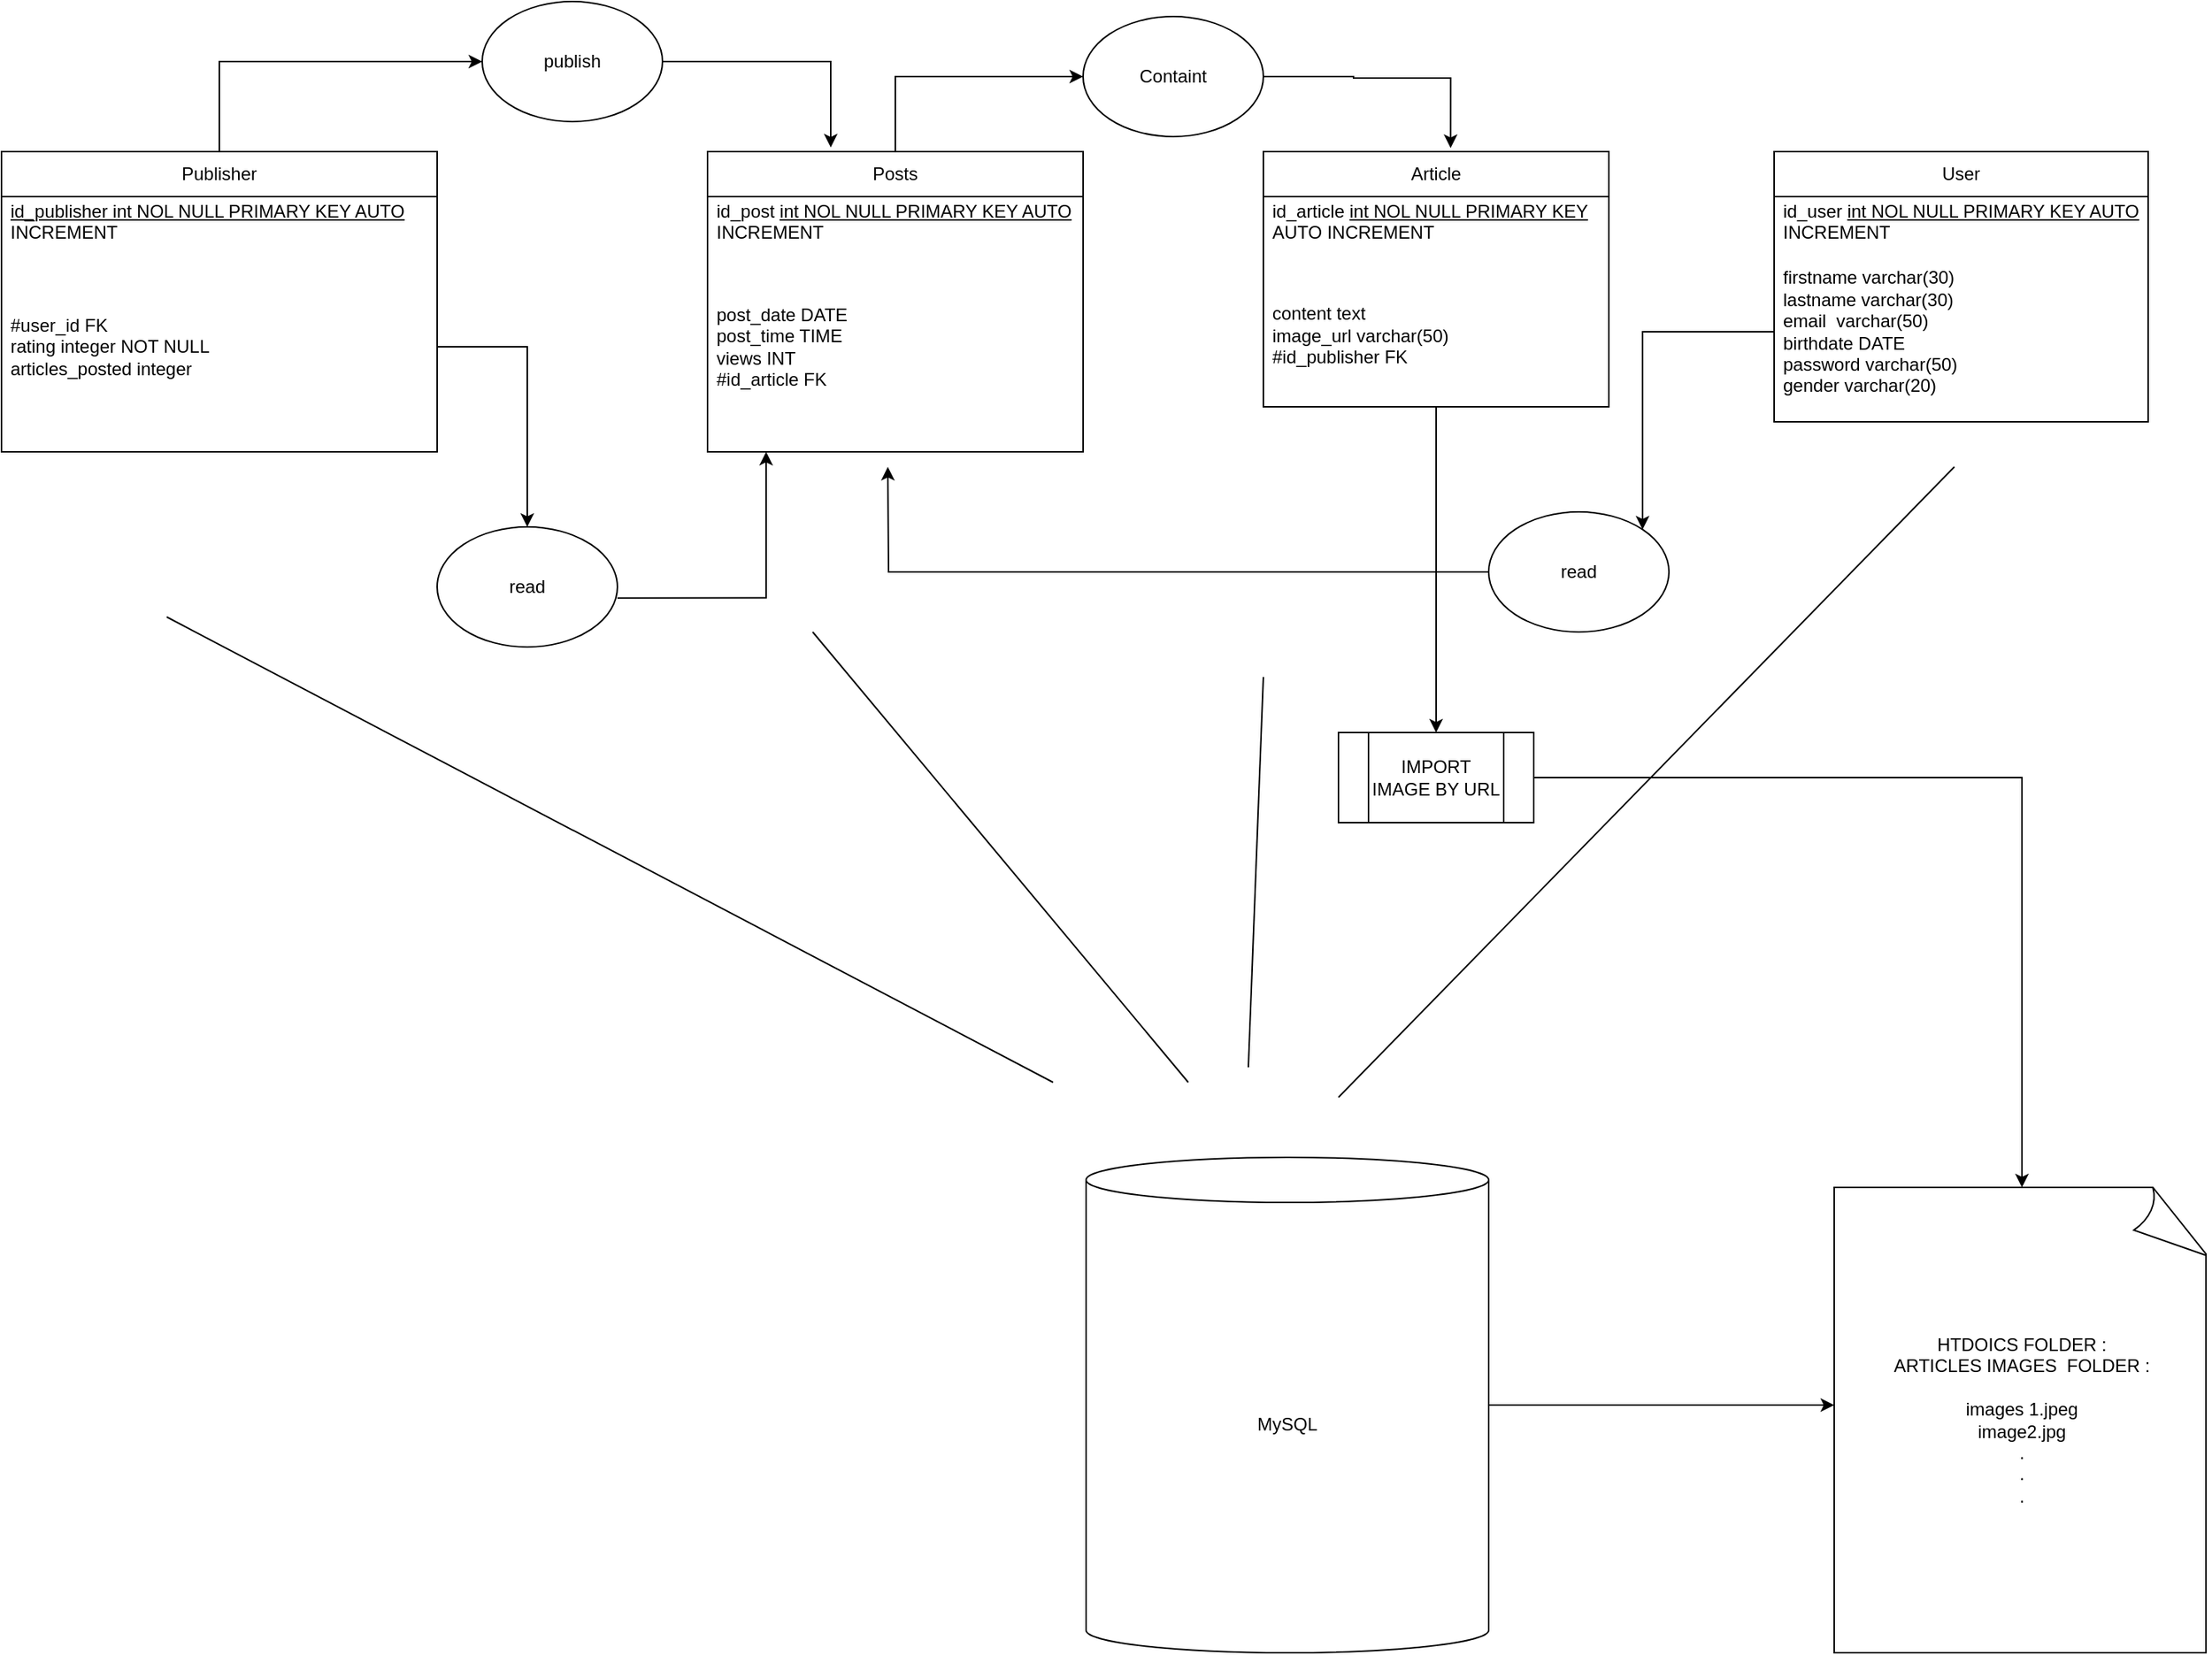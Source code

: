 <mxfile>
    <diagram name="Page-1" id="FMZunz10UG2ZpbwbAoPy">
        <mxGraphModel dx="412" dy="308" grid="1" gridSize="11" guides="1" tooltips="1" connect="1" arrows="1" fold="1" page="1" pageScale="1" pageWidth="2336" pageHeight="1654" math="0" shadow="0">
            <root>
                <mxCell id="0"/>
                <mxCell id="1" parent="0"/>
                <mxCell id="xQoH30fgV6ODMTchoMg8-7" style="edgeStyle=orthogonalEdgeStyle;rounded=0;orthogonalLoop=1;jettySize=auto;html=1;" parent="1" source="W2p7zzWY3H5faPCo3iO_-3" edge="1">
                    <mxGeometry relative="1" as="geometry">
                        <mxPoint x="1570" y="1245" as="targetPoint"/>
                        <Array as="points">
                            <mxPoint x="1500" y="1245"/>
                            <mxPoint x="1500" y="1245"/>
                        </Array>
                    </mxGeometry>
                </mxCell>
                <mxCell id="W2p7zzWY3H5faPCo3iO_-3" value="MySQL" style="shape=cylinder3;whiteSpace=wrap;html=1;boundedLbl=1;backgroundOutline=1;size=15;" parent="1" vertex="1">
                    <mxGeometry x="1072" y="1080" width="268" height="330" as="geometry"/>
                </mxCell>
                <mxCell id="xQoH30fgV6ODMTchoMg8-4" style="edgeStyle=orthogonalEdgeStyle;rounded=0;orthogonalLoop=1;jettySize=auto;html=1;entryX=0.5;entryY=0;entryDx=0;entryDy=0;" parent="1" source="lapiN-esnWwZFLKva7nI-1" target="xQoH30fgV6ODMTchoMg8-3" edge="1">
                    <mxGeometry relative="1" as="geometry"/>
                </mxCell>
                <mxCell id="lapiN-esnWwZFLKva7nI-1" value="Article" style="swimlane;fontStyle=0;childLayout=stackLayout;horizontal=1;startSize=30;horizontalStack=0;resizeParent=1;resizeParentMax=0;resizeLast=0;collapsible=1;marginBottom=0;whiteSpace=wrap;html=1;" parent="1" vertex="1">
                    <mxGeometry x="1190" y="410" width="230" height="170" as="geometry"/>
                </mxCell>
                <mxCell id="lapiN-esnWwZFLKva7nI-2" value="id_article&amp;nbsp;&lt;u&gt;int NOL NULL PRIMARY KEY AUTO INCREMENT&lt;/u&gt;" style="text;strokeColor=none;fillColor=none;align=left;verticalAlign=middle;spacingLeft=4;spacingRight=4;overflow=hidden;points=[[0,0.5],[1,0.5]];portConstraint=eastwest;rotatable=0;whiteSpace=wrap;html=1;" parent="lapiN-esnWwZFLKva7nI-1" vertex="1">
                    <mxGeometry y="30" width="230" height="30" as="geometry"/>
                </mxCell>
                <mxCell id="lapiN-esnWwZFLKva7nI-4" value="&lt;br&gt;content text&lt;br&gt;image_url varchar(50)&lt;br&gt;#id_publisher FK" style="text;strokeColor=none;fillColor=none;align=left;verticalAlign=middle;spacingLeft=4;spacingRight=4;overflow=hidden;points=[[0,0.5],[1,0.5]];portConstraint=eastwest;rotatable=0;whiteSpace=wrap;html=1;" parent="lapiN-esnWwZFLKva7nI-1" vertex="1">
                    <mxGeometry y="60" width="230" height="110" as="geometry"/>
                </mxCell>
                <mxCell id="lapiN-esnWwZFLKva7nI-9" value="User" style="swimlane;fontStyle=0;childLayout=stackLayout;horizontal=1;startSize=30;horizontalStack=0;resizeParent=1;resizeParentMax=0;resizeLast=0;collapsible=1;marginBottom=0;whiteSpace=wrap;html=1;" parent="1" vertex="1">
                    <mxGeometry x="1530" y="410" width="249" height="180" as="geometry"/>
                </mxCell>
                <mxCell id="lapiN-esnWwZFLKva7nI-10" value="id_user&amp;nbsp;&lt;u&gt;int NOL NULL PRIMARY KEY AUTO INCREMENT&lt;/u&gt;" style="text;strokeColor=none;fillColor=none;align=left;verticalAlign=middle;spacingLeft=4;spacingRight=4;overflow=hidden;points=[[0,0.5],[1,0.5]];portConstraint=eastwest;rotatable=0;whiteSpace=wrap;html=1;" parent="lapiN-esnWwZFLKva7nI-9" vertex="1">
                    <mxGeometry y="30" width="249" height="30" as="geometry"/>
                </mxCell>
                <mxCell id="lapiN-esnWwZFLKva7nI-11" value="firstname varchar(30)&lt;br&gt;lastname varchar(30)&lt;br&gt;email&amp;nbsp; varchar(50)&lt;br&gt;birthdate DATE&lt;br&gt;password varchar(50)&lt;br&gt;gender varchar(20)" style="text;strokeColor=none;fillColor=none;align=left;verticalAlign=middle;spacingLeft=4;spacingRight=4;overflow=hidden;points=[[0,0.5],[1,0.5]];portConstraint=eastwest;rotatable=0;whiteSpace=wrap;html=1;" parent="lapiN-esnWwZFLKva7nI-9" vertex="1">
                    <mxGeometry y="60" width="249" height="120" as="geometry"/>
                </mxCell>
                <mxCell id="erxiswNWRd9ppDemh0Of-16" style="edgeStyle=orthogonalEdgeStyle;rounded=0;orthogonalLoop=1;jettySize=auto;html=1;entryX=0;entryY=0.5;entryDx=0;entryDy=0;" parent="1" source="erxiswNWRd9ppDemh0Of-1" target="erxiswNWRd9ppDemh0Of-15" edge="1">
                    <mxGeometry relative="1" as="geometry">
                        <Array as="points">
                            <mxPoint x="945" y="360"/>
                        </Array>
                    </mxGeometry>
                </mxCell>
                <mxCell id="erxiswNWRd9ppDemh0Of-1" value="Posts" style="swimlane;fontStyle=0;childLayout=stackLayout;horizontal=1;startSize=30;horizontalStack=0;resizeParent=1;resizeParentMax=0;resizeLast=0;collapsible=1;marginBottom=0;whiteSpace=wrap;html=1;" parent="1" vertex="1">
                    <mxGeometry x="820" y="410" width="250" height="200" as="geometry"/>
                </mxCell>
                <mxCell id="erxiswNWRd9ppDemh0Of-2" value="id_post&amp;nbsp;&lt;u&gt;int NOL NULL PRIMARY KEY AUTO INCREMENT&lt;/u&gt;" style="text;strokeColor=none;fillColor=none;align=left;verticalAlign=middle;spacingLeft=4;spacingRight=4;overflow=hidden;points=[[0,0.5],[1,0.5]];portConstraint=eastwest;rotatable=0;whiteSpace=wrap;html=1;" parent="erxiswNWRd9ppDemh0Of-1" vertex="1">
                    <mxGeometry y="30" width="250" height="30" as="geometry"/>
                </mxCell>
                <mxCell id="erxiswNWRd9ppDemh0Of-3" value="post_date DATE&lt;br&gt;post_time TIME&lt;br&gt;views INT&lt;br&gt;#id_article FK" style="text;strokeColor=none;fillColor=none;align=left;verticalAlign=middle;spacingLeft=4;spacingRight=4;overflow=hidden;points=[[0,0.5],[1,0.5]];portConstraint=eastwest;rotatable=0;whiteSpace=wrap;html=1;" parent="erxiswNWRd9ppDemh0Of-1" vertex="1">
                    <mxGeometry y="60" width="250" height="140" as="geometry"/>
                </mxCell>
                <mxCell id="erxiswNWRd9ppDemh0Of-14" style="edgeStyle=orthogonalEdgeStyle;rounded=0;orthogonalLoop=1;jettySize=auto;html=1;entryX=0;entryY=0.5;entryDx=0;entryDy=0;" parent="1" source="erxiswNWRd9ppDemh0Of-4" target="erxiswNWRd9ppDemh0Of-10" edge="1">
                    <mxGeometry relative="1" as="geometry">
                        <mxPoint x="640" y="340" as="targetPoint"/>
                        <Array as="points">
                            <mxPoint x="495" y="350"/>
                        </Array>
                    </mxGeometry>
                </mxCell>
                <mxCell id="erxiswNWRd9ppDemh0Of-4" value="Publisher" style="swimlane;fontStyle=0;childLayout=stackLayout;horizontal=1;startSize=30;horizontalStack=0;resizeParent=1;resizeParentMax=0;resizeLast=0;collapsible=1;marginBottom=0;whiteSpace=wrap;html=1;" parent="1" vertex="1">
                    <mxGeometry x="350" y="410" width="290" height="200" as="geometry"/>
                </mxCell>
                <mxCell id="erxiswNWRd9ppDemh0Of-5" value="&lt;u&gt;id_publisher int NOL NULL PRIMARY KEY AUTO INCREMENT&lt;/u&gt;" style="text;strokeColor=none;fillColor=none;align=left;verticalAlign=middle;spacingLeft=4;spacingRight=4;overflow=hidden;points=[[0,0.5],[1,0.5]];portConstraint=eastwest;rotatable=0;whiteSpace=wrap;html=1;" parent="erxiswNWRd9ppDemh0Of-4" vertex="1">
                    <mxGeometry y="30" width="290" height="30" as="geometry"/>
                </mxCell>
                <mxCell id="erxiswNWRd9ppDemh0Of-6" value="#user_id FK&lt;br&gt;rating integer NOT NULL&lt;br&gt;articles_posted integer&lt;br&gt;" style="text;strokeColor=none;fillColor=none;align=left;verticalAlign=middle;spacingLeft=4;spacingRight=4;overflow=hidden;points=[[0,0.5],[1,0.5]];portConstraint=eastwest;rotatable=0;whiteSpace=wrap;html=1;" parent="erxiswNWRd9ppDemh0Of-4" vertex="1">
                    <mxGeometry y="60" width="290" height="140" as="geometry"/>
                </mxCell>
                <mxCell id="erxiswNWRd9ppDemh0Of-10" value="publish" style="ellipse;whiteSpace=wrap;html=1;" parent="1" vertex="1">
                    <mxGeometry x="670" y="310" width="120" height="80" as="geometry"/>
                </mxCell>
                <mxCell id="erxiswNWRd9ppDemh0Of-12" style="edgeStyle=orthogonalEdgeStyle;rounded=0;orthogonalLoop=1;jettySize=auto;html=1;entryX=0.328;entryY=-0.014;entryDx=0;entryDy=0;entryPerimeter=0;" parent="1" source="erxiswNWRd9ppDemh0Of-10" target="erxiswNWRd9ppDemh0Of-1" edge="1">
                    <mxGeometry relative="1" as="geometry"/>
                </mxCell>
                <mxCell id="erxiswNWRd9ppDemh0Of-18" style="edgeStyle=orthogonalEdgeStyle;rounded=0;orthogonalLoop=1;jettySize=auto;html=1;entryX=0.542;entryY=-0.014;entryDx=0;entryDy=0;entryPerimeter=0;" parent="1" source="erxiswNWRd9ppDemh0Of-15" target="lapiN-esnWwZFLKva7nI-1" edge="1">
                    <mxGeometry relative="1" as="geometry">
                        <mxPoint x="1380" y="350" as="targetPoint"/>
                        <Array as="points">
                            <mxPoint x="1250" y="360"/>
                            <mxPoint x="1315" y="361"/>
                        </Array>
                    </mxGeometry>
                </mxCell>
                <mxCell id="erxiswNWRd9ppDemh0Of-15" value="Containt" style="ellipse;whiteSpace=wrap;html=1;" parent="1" vertex="1">
                    <mxGeometry x="1070" y="320" width="120" height="80" as="geometry"/>
                </mxCell>
                <mxCell id="erxiswNWRd9ppDemh0Of-20" style="edgeStyle=orthogonalEdgeStyle;rounded=0;orthogonalLoop=1;jettySize=auto;html=1;" parent="1" source="erxiswNWRd9ppDemh0Of-19" edge="1">
                    <mxGeometry relative="1" as="geometry">
                        <mxPoint x="940" y="620" as="targetPoint"/>
                    </mxGeometry>
                </mxCell>
                <mxCell id="erxiswNWRd9ppDemh0Of-19" value="read" style="ellipse;whiteSpace=wrap;html=1;" parent="1" vertex="1">
                    <mxGeometry x="1340" y="650" width="120" height="80" as="geometry"/>
                </mxCell>
                <mxCell id="erxiswNWRd9ppDemh0Of-21" style="edgeStyle=orthogonalEdgeStyle;rounded=0;orthogonalLoop=1;jettySize=auto;html=1;entryX=1;entryY=0;entryDx=0;entryDy=0;" parent="1" source="lapiN-esnWwZFLKva7nI-11" target="erxiswNWRd9ppDemh0Of-19" edge="1">
                    <mxGeometry relative="1" as="geometry"/>
                </mxCell>
                <mxCell id="erxiswNWRd9ppDemh0Of-27" style="edgeStyle=orthogonalEdgeStyle;rounded=0;orthogonalLoop=1;jettySize=auto;html=1;entryX=0.156;entryY=1;entryDx=0;entryDy=0;entryPerimeter=0;" parent="1" target="erxiswNWRd9ppDemh0Of-3" edge="1">
                    <mxGeometry relative="1" as="geometry">
                        <mxPoint x="859" y="620.0" as="targetPoint"/>
                        <mxPoint x="760.0" y="707.33" as="sourcePoint"/>
                        <Array as="points">
                            <mxPoint x="859" y="707"/>
                        </Array>
                    </mxGeometry>
                </mxCell>
                <mxCell id="erxiswNWRd9ppDemh0Of-25" value="read" style="ellipse;whiteSpace=wrap;html=1;" parent="1" vertex="1">
                    <mxGeometry x="640" y="660" width="120" height="80" as="geometry"/>
                </mxCell>
                <mxCell id="erxiswNWRd9ppDemh0Of-26" style="edgeStyle=orthogonalEdgeStyle;rounded=0;orthogonalLoop=1;jettySize=auto;html=1;" parent="1" source="erxiswNWRd9ppDemh0Of-6" target="erxiswNWRd9ppDemh0Of-25" edge="1">
                    <mxGeometry relative="1" as="geometry"/>
                </mxCell>
                <mxCell id="erxiswNWRd9ppDemh0Of-31" value="" style="endArrow=none;html=1;rounded=0;" parent="1" edge="1">
                    <mxGeometry width="50" height="50" relative="1" as="geometry">
                        <mxPoint x="1240" y="1040" as="sourcePoint"/>
                        <mxPoint x="1650" y="620" as="targetPoint"/>
                    </mxGeometry>
                </mxCell>
                <mxCell id="erxiswNWRd9ppDemh0Of-32" value="" style="endArrow=none;html=1;rounded=0;" parent="1" edge="1">
                    <mxGeometry width="50" height="50" relative="1" as="geometry">
                        <mxPoint x="460" y="720" as="sourcePoint"/>
                        <mxPoint x="1050" y="1030" as="targetPoint"/>
                    </mxGeometry>
                </mxCell>
                <mxCell id="erxiswNWRd9ppDemh0Of-33" value="" style="endArrow=none;html=1;rounded=0;" parent="1" edge="1">
                    <mxGeometry width="50" height="50" relative="1" as="geometry">
                        <mxPoint x="890" y="730" as="sourcePoint"/>
                        <mxPoint x="1140" y="1030" as="targetPoint"/>
                    </mxGeometry>
                </mxCell>
                <mxCell id="erxiswNWRd9ppDemh0Of-34" value="" style="endArrow=none;html=1;rounded=0;" parent="1" edge="1">
                    <mxGeometry width="50" height="50" relative="1" as="geometry">
                        <mxPoint x="1190" y="760" as="sourcePoint"/>
                        <mxPoint x="1180" y="1020" as="targetPoint"/>
                    </mxGeometry>
                </mxCell>
                <mxCell id="xQoH30fgV6ODMTchoMg8-1" value="HTDOICS FOLDER :&lt;br&gt;ARTICLES IMAGES&amp;nbsp; FOLDER :&lt;br&gt;&lt;br&gt;images 1.jpeg&lt;br&gt;image2.jpg&lt;br&gt;.&lt;br&gt;.&lt;br&gt;.&lt;br&gt;" style="whiteSpace=wrap;html=1;shape=mxgraph.basic.document" parent="1" vertex="1">
                    <mxGeometry x="1570" y="1100" width="250" height="310" as="geometry"/>
                </mxCell>
                <mxCell id="xQoH30fgV6ODMTchoMg8-3" value="IMPORT IMAGE BY URL" style="shape=process;whiteSpace=wrap;html=1;backgroundOutline=1;size=0.154;" parent="1" vertex="1">
                    <mxGeometry x="1240" y="797" width="130" height="60" as="geometry"/>
                </mxCell>
                <mxCell id="xQoH30fgV6ODMTchoMg8-5" style="edgeStyle=orthogonalEdgeStyle;rounded=0;orthogonalLoop=1;jettySize=auto;html=1;entryX=0.5;entryY=0;entryDx=0;entryDy=0;entryPerimeter=0;" parent="1" source="xQoH30fgV6ODMTchoMg8-3" target="xQoH30fgV6ODMTchoMg8-1" edge="1">
                    <mxGeometry relative="1" as="geometry"/>
                </mxCell>
            </root>
        </mxGraphModel>
    </diagram>
</mxfile>
